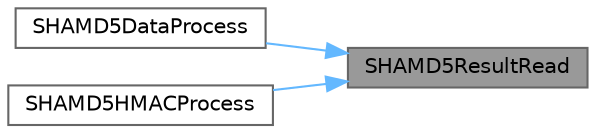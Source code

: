 digraph "SHAMD5ResultRead"
{
 // LATEX_PDF_SIZE
  bgcolor="transparent";
  edge [fontname=Helvetica,fontsize=10,labelfontname=Helvetica,labelfontsize=10];
  node [fontname=Helvetica,fontsize=10,shape=box,height=0.2,width=0.4];
  rankdir="RL";
  Node1 [id="Node000001",label="SHAMD5ResultRead",height=0.2,width=0.4,color="gray40", fillcolor="grey60", style="filled", fontcolor="black",tooltip=" "];
  Node1 -> Node2 [id="edge1_Node000001_Node000002",dir="back",color="steelblue1",style="solid",tooltip=" "];
  Node2 [id="Node000002",label="SHAMD5DataProcess",height=0.2,width=0.4,color="grey40", fillcolor="white", style="filled",URL="$group__shamd5__api.html#ga78ba3da22d4d9c5a78858df5e9b75a9c",tooltip=" "];
  Node1 -> Node3 [id="edge2_Node000001_Node000003",dir="back",color="steelblue1",style="solid",tooltip=" "];
  Node3 [id="Node000003",label="SHAMD5HMACProcess",height=0.2,width=0.4,color="grey40", fillcolor="white", style="filled",URL="$group__shamd5__api.html#gab1571c1fdc434c6f7a438d70f905c0a5",tooltip=" "];
}
